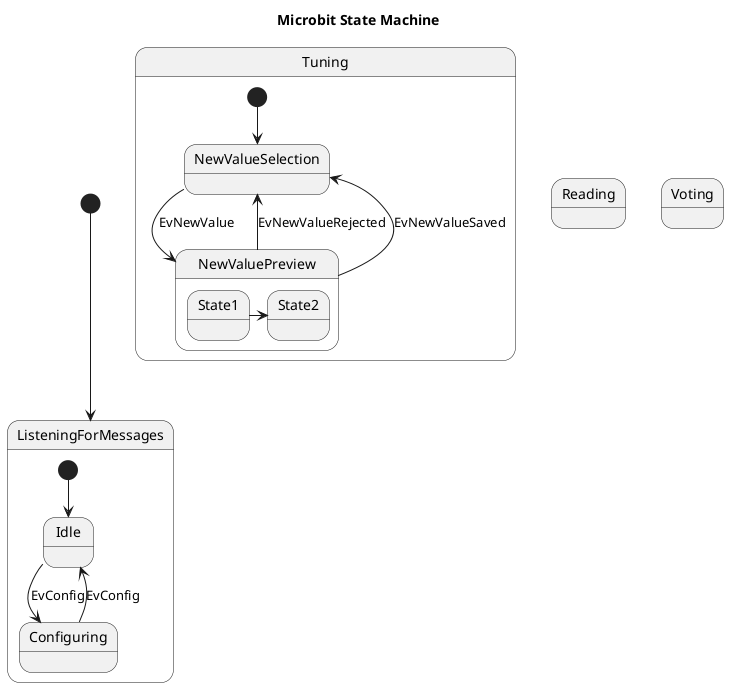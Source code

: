 @startuml

title Microbit State Machine

[*] --> ListeningForMessages

state ListeningForMessages {
  [*] --> Idle
  Idle --> Configuring : EvConfig
  Configuring --> Idle : EvConfig
}

state Tuning {
  [*] --> NewValueSelection
  NewValueSelection --> NewValuePreview : EvNewValue
  NewValuePreview --> NewValueSelection : EvNewValueRejected
  NewValuePreview --> NewValueSelection : EvNewValueSaved

  state NewValuePreview {
     State1 -> State2
  }
}

state Reading {

}

state Voting {

}
@enduml